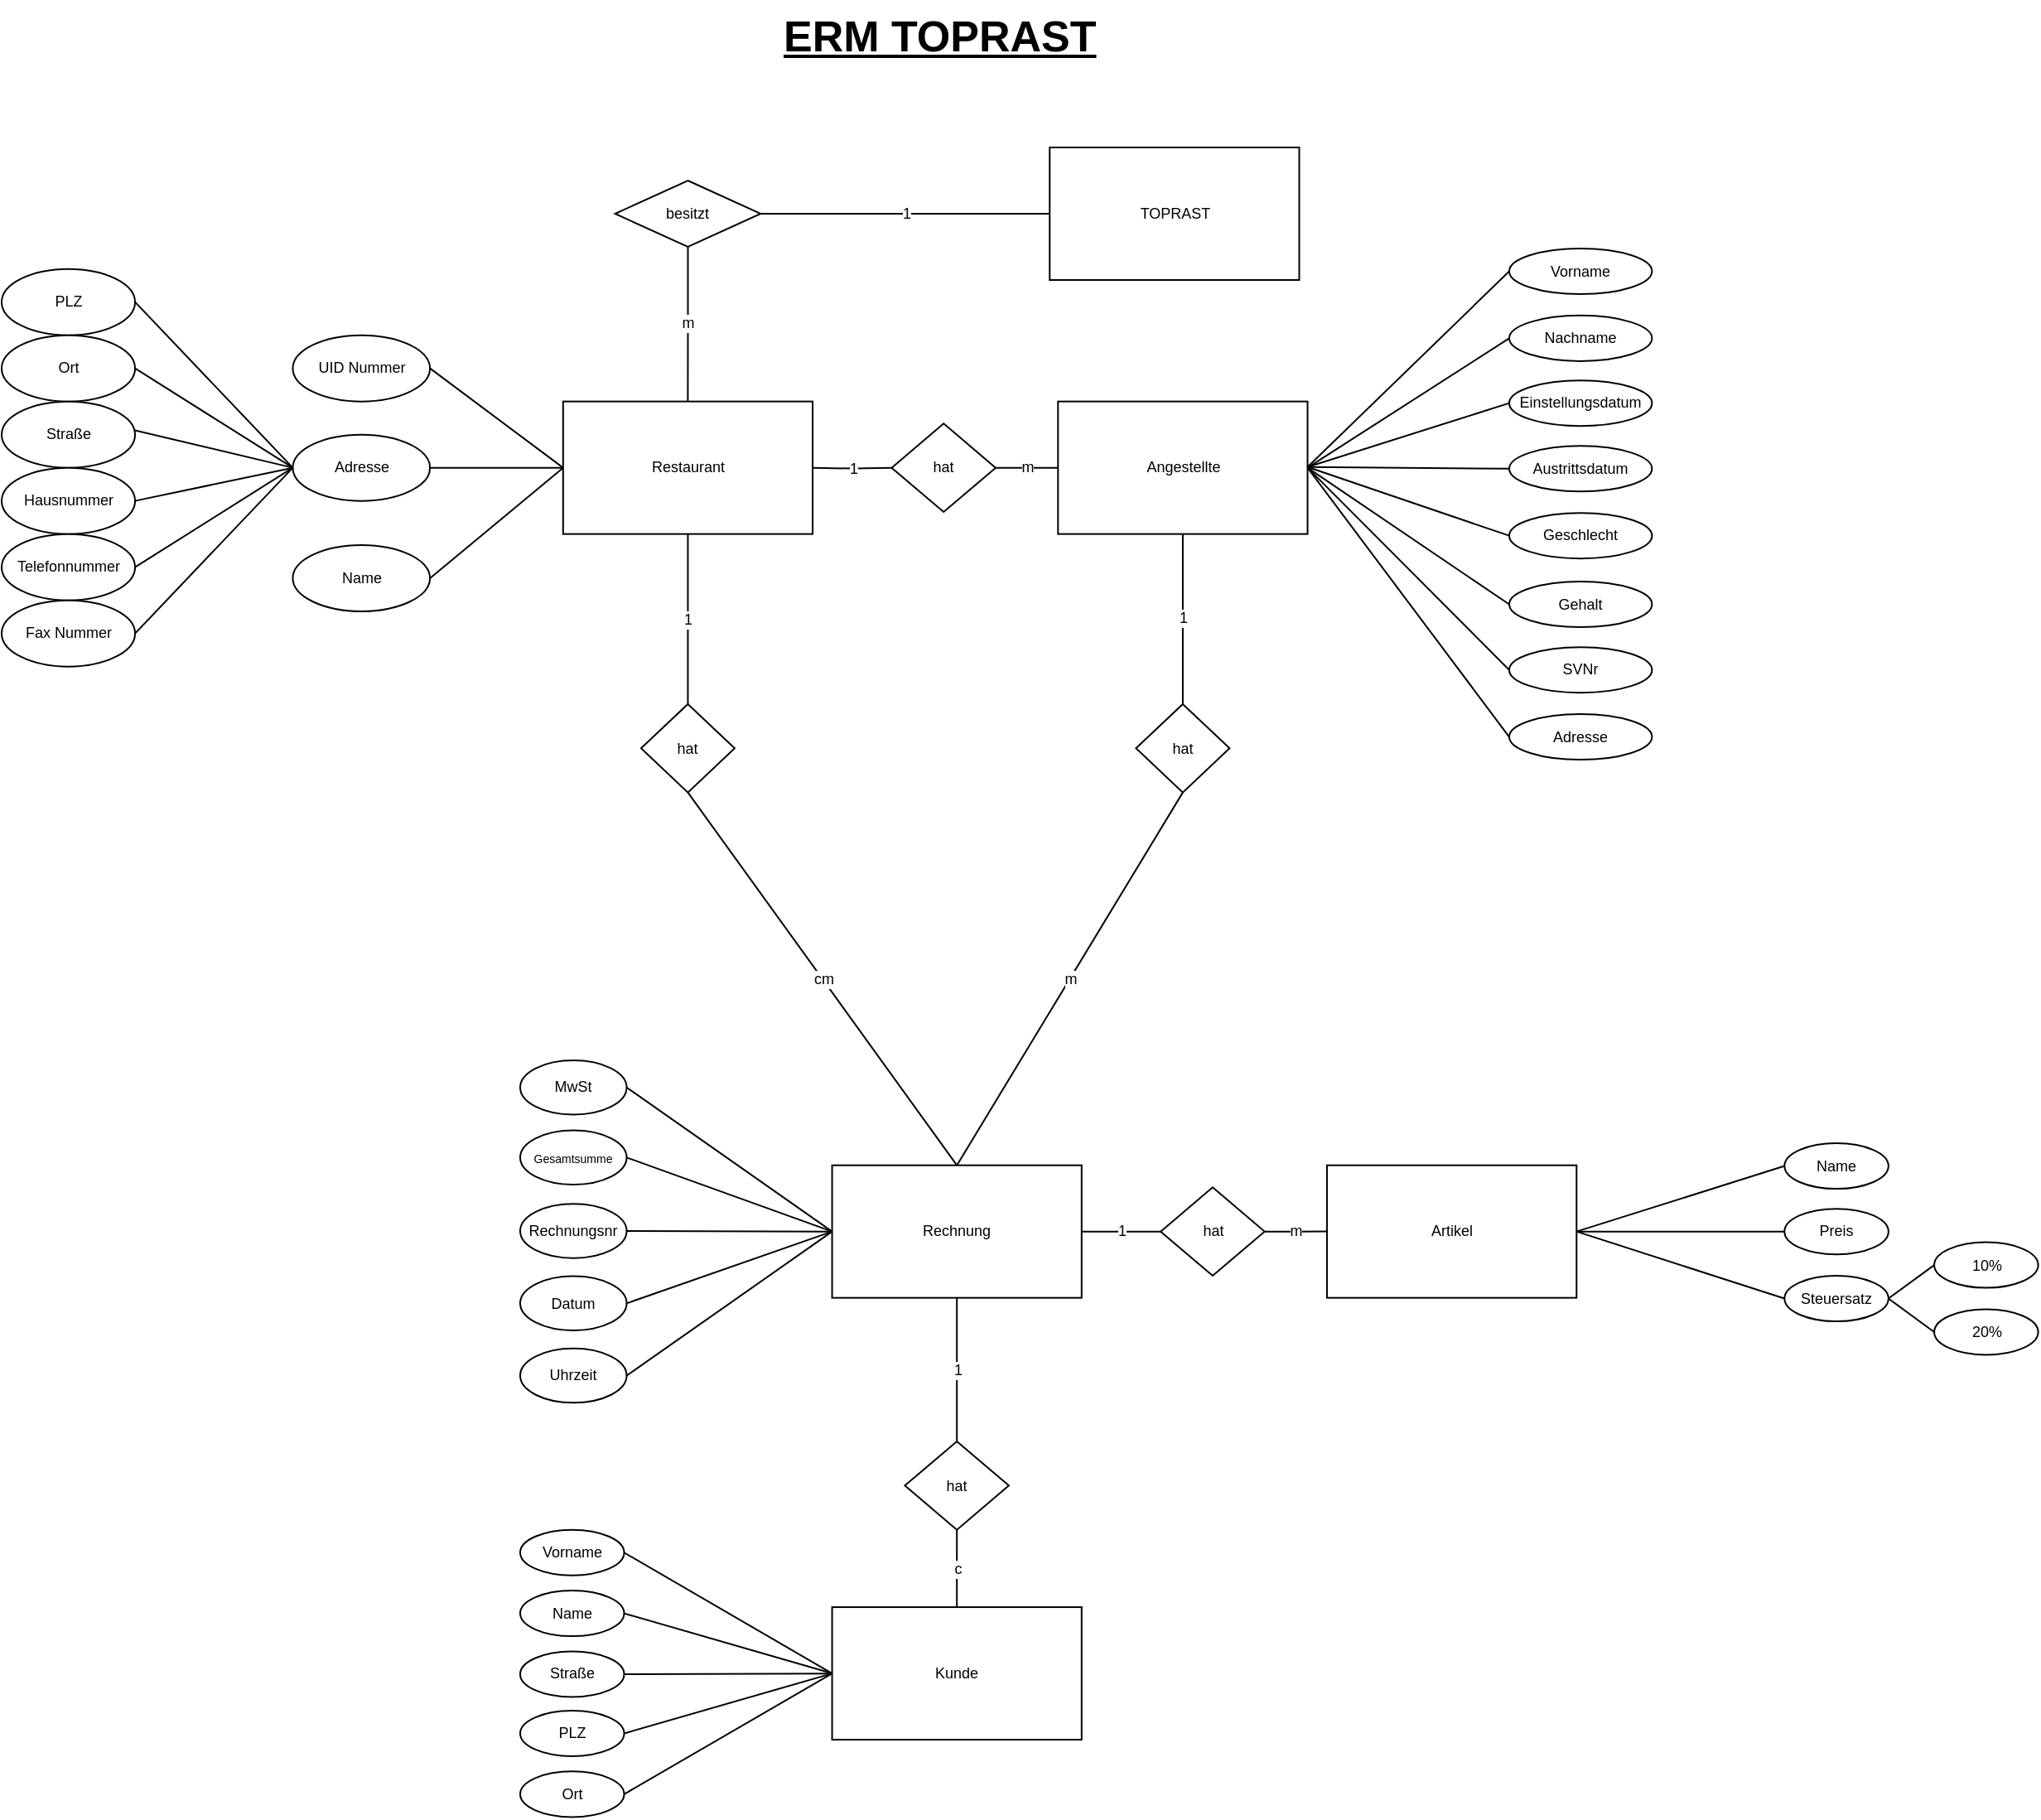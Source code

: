 <mxfile version="20.5.3" type="github">
  <diagram id="C5RBs43oDa-KdzZeNtuy" name="Page-1">
    <mxGraphModel dx="3996" dy="2282" grid="1" gridSize="10" guides="1" tooltips="1" connect="1" arrows="1" fold="1" page="1" pageScale="1" pageWidth="827" pageHeight="1169" math="0" shadow="0">
      <root>
        <mxCell id="WIyWlLk6GJQsqaUBKTNV-0" />
        <mxCell id="WIyWlLk6GJQsqaUBKTNV-1" parent="WIyWlLk6GJQsqaUBKTNV-0" />
        <mxCell id="x9s23YkynNggKkQQc3x_-191" value="" style="group" vertex="1" connectable="0" parent="WIyWlLk6GJQsqaUBKTNV-1">
          <mxGeometry x="310" y="210" width="90" height="310" as="geometry" />
        </mxCell>
        <mxCell id="x9s23YkynNggKkQQc3x_-178" value="&lt;font style=&quot;font-size: 9px;&quot;&gt;Geschlecht&lt;/font&gt;" style="ellipse;whiteSpace=wrap;html=1;fontSize=9;spacing=2;container=0;" vertex="1" parent="x9s23YkynNggKkQQc3x_-191">
          <mxGeometry y="159.579" width="86.2" height="27.512" as="geometry" />
        </mxCell>
        <mxCell id="x9s23YkynNggKkQQc3x_-179" value="&lt;font style=&quot;font-size: 9px;&quot;&gt;Austrittsdatum&lt;/font&gt;" style="ellipse;whiteSpace=wrap;html=1;align=center;fontSize=9;spacing=2;container=0;" vertex="1" parent="x9s23YkynNggKkQQc3x_-191">
          <mxGeometry y="119.15" width="86.2" height="27.512" as="geometry" />
        </mxCell>
        <mxCell id="x9s23YkynNggKkQQc3x_-180" value="&lt;font style=&quot;font-size: 9px;&quot;&gt;Einstellungsdatum&lt;/font&gt;" style="ellipse;whiteSpace=wrap;html=1;align=center;fontSize=9;spacing=2;container=0;" vertex="1" parent="x9s23YkynNggKkQQc3x_-191">
          <mxGeometry y="79.578" width="86.2" height="27.512" as="geometry" />
        </mxCell>
        <mxCell id="x9s23YkynNggKkQQc3x_-184" value="&lt;font style=&quot;font-size: 9px;&quot;&gt;Adresse&lt;/font&gt;" style="ellipse;whiteSpace=wrap;html=1;fontSize=9;spacing=2;container=0;" vertex="1" parent="x9s23YkynNggKkQQc3x_-191">
          <mxGeometry y="281.008" width="86.2" height="27.512" as="geometry" />
        </mxCell>
        <mxCell id="x9s23YkynNggKkQQc3x_-185" value="&lt;font style=&quot;font-size: 9px;&quot;&gt;SVNr&lt;/font&gt;" style="ellipse;whiteSpace=wrap;html=1;align=center;fontSize=9;spacing=2;container=0;" vertex="1" parent="x9s23YkynNggKkQQc3x_-191">
          <mxGeometry y="240.579" width="86.2" height="27.512" as="geometry" />
        </mxCell>
        <mxCell id="x9s23YkynNggKkQQc3x_-186" value="&lt;font style=&quot;font-size: 9px;&quot;&gt;Gehalt&lt;/font&gt;" style="ellipse;whiteSpace=wrap;html=1;align=center;fontSize=9;spacing=2;container=0;" vertex="1" parent="x9s23YkynNggKkQQc3x_-191">
          <mxGeometry y="201.008" width="86.2" height="27.512" as="geometry" />
        </mxCell>
        <mxCell id="x9s23YkynNggKkQQc3x_-188" value="&lt;font style=&quot;font-size: 9px;&quot;&gt;Nachname&lt;/font&gt;" style="ellipse;whiteSpace=wrap;html=1;fontSize=9;spacing=2;container=0;" vertex="1" parent="x9s23YkynNggKkQQc3x_-191">
          <mxGeometry y="40.429" width="86.2" height="27.512" as="geometry" />
        </mxCell>
        <mxCell id="x9s23YkynNggKkQQc3x_-189" value="&lt;font style=&quot;font-size: 9px;&quot;&gt;Vorname&lt;/font&gt;" style="ellipse;whiteSpace=wrap;html=1;align=center;fontSize=9;spacing=2;container=0;" vertex="1" parent="x9s23YkynNggKkQQc3x_-191">
          <mxGeometry width="86.2" height="27.512" as="geometry" />
        </mxCell>
        <mxCell id="x9s23YkynNggKkQQc3x_-0" value="&lt;font style=&quot;font-size: 26px;&quot;&gt;&lt;b&gt;&lt;u&gt;ERM TOPRAST&lt;/u&gt;&lt;/b&gt;&lt;/font&gt;" style="text;whiteSpace=wrap;html=1;fontSize=9;" vertex="1" parent="WIyWlLk6GJQsqaUBKTNV-1">
          <mxGeometry x="-130.002" y="60" width="351.462" height="53.331" as="geometry" />
        </mxCell>
        <mxCell id="x9s23YkynNggKkQQc3x_-1" value="Restaurant" style="rounded=0;whiteSpace=wrap;html=1;fontSize=9;" vertex="1" parent="WIyWlLk6GJQsqaUBKTNV-1">
          <mxGeometry x="-261.09" y="302.325" width="150.626" height="79.996" as="geometry" />
        </mxCell>
        <mxCell id="x9s23YkynNggKkQQc3x_-4" value="TOPRAST" style="rounded=0;whiteSpace=wrap;html=1;fontSize=9;" vertex="1" parent="WIyWlLk6GJQsqaUBKTNV-1">
          <mxGeometry x="32.631" y="148.998" width="150.626" height="79.996" as="geometry" />
        </mxCell>
        <mxCell id="x9s23YkynNggKkQQc3x_-13" value="m" style="edgeStyle=orthogonalEdgeStyle;rounded=0;orthogonalLoop=1;jettySize=auto;html=1;fontSize=9;endArrow=none;endFill=0;" edge="1" parent="WIyWlLk6GJQsqaUBKTNV-1" source="x9s23YkynNggKkQQc3x_-11" target="x9s23YkynNggKkQQc3x_-1">
          <mxGeometry relative="1" as="geometry" />
        </mxCell>
        <mxCell id="x9s23YkynNggKkQQc3x_-11" value="besitzt" style="rhombus;whiteSpace=wrap;html=1;fontSize=9;" vertex="1" parent="WIyWlLk6GJQsqaUBKTNV-1">
          <mxGeometry x="-229.71" y="168.997" width="87.865" height="39.998" as="geometry" />
        </mxCell>
        <mxCell id="x9s23YkynNggKkQQc3x_-12" value="1" style="edgeStyle=orthogonalEdgeStyle;rounded=0;orthogonalLoop=1;jettySize=auto;html=1;entryX=1;entryY=0.5;entryDx=0;entryDy=0;fontSize=9;endArrow=none;endFill=0;" edge="1" parent="WIyWlLk6GJQsqaUBKTNV-1" source="x9s23YkynNggKkQQc3x_-4" target="x9s23YkynNggKkQQc3x_-11">
          <mxGeometry relative="1" as="geometry" />
        </mxCell>
        <mxCell id="x9s23YkynNggKkQQc3x_-46" value="Rechnung" style="rounded=0;whiteSpace=wrap;html=1;fontSize=9;" vertex="1" parent="WIyWlLk6GJQsqaUBKTNV-1">
          <mxGeometry x="-98.72" y="763.334" width="150.626" height="79.996" as="geometry" />
        </mxCell>
        <mxCell id="x9s23YkynNggKkQQc3x_-57" value="1" style="endArrow=none;html=1;rounded=0;exitX=0.5;exitY=1;exitDx=0;exitDy=0;fontSize=9;endFill=0;" edge="1" parent="WIyWlLk6GJQsqaUBKTNV-1" target="x9s23YkynNggKkQQc3x_-122" source="x9s23YkynNggKkQQc3x_-46">
          <mxGeometry width="50" height="50" relative="1" as="geometry">
            <mxPoint x="-98.72" y="863.33" as="sourcePoint" />
            <mxPoint x="-23.407" y="903.328" as="targetPoint" />
          </mxGeometry>
        </mxCell>
        <mxCell id="x9s23YkynNggKkQQc3x_-59" value="Kunde" style="rounded=0;whiteSpace=wrap;html=1;fontSize=9;" vertex="1" parent="WIyWlLk6GJQsqaUBKTNV-1">
          <mxGeometry x="-98.72" y="1030.029" width="150.626" height="79.996" as="geometry" />
        </mxCell>
        <mxCell id="x9s23YkynNggKkQQc3x_-63" value="" style="endArrow=none;html=1;rounded=0;entryX=1;entryY=0.5;entryDx=0;entryDy=0;fontSize=9;exitX=0;exitY=0.5;exitDx=0;exitDy=0;endFill=0;" edge="1" parent="WIyWlLk6GJQsqaUBKTNV-1" target="x9s23YkynNggKkQQc3x_-62">
          <mxGeometry width="50" height="50" relative="1" as="geometry">
            <mxPoint x="-98.72" y="1070.067" as="sourcePoint" />
            <mxPoint x="-161.482" y="1016.696" as="targetPoint" />
          </mxGeometry>
        </mxCell>
        <mxCell id="x9s23YkynNggKkQQc3x_-66" value="" style="endArrow=none;html=1;rounded=0;entryX=1;entryY=0.5;entryDx=0;entryDy=0;exitX=0;exitY=0.5;exitDx=0;exitDy=0;fontSize=9;endFill=0;" edge="1" parent="WIyWlLk6GJQsqaUBKTNV-1" target="x9s23YkynNggKkQQc3x_-65">
          <mxGeometry width="50" height="50" relative="1" as="geometry">
            <mxPoint x="-98.72" y="1070.067" as="sourcePoint" />
            <mxPoint x="-174.034" y="1096.693" as="targetPoint" />
          </mxGeometry>
        </mxCell>
        <mxCell id="x9s23YkynNggKkQQc3x_-71" value="" style="endArrow=none;html=1;rounded=0;entryX=1;entryY=0.5;entryDx=0;entryDy=0;fontSize=9;endFill=0;exitX=0;exitY=0.5;exitDx=0;exitDy=0;" edge="1" parent="WIyWlLk6GJQsqaUBKTNV-1" target="x9s23YkynNggKkQQc3x_-70">
          <mxGeometry width="50" height="50" relative="1" as="geometry">
            <mxPoint x="-98.72" y="1070.067" as="sourcePoint" />
            <mxPoint x="-161.482" y="1175.356" as="targetPoint" />
          </mxGeometry>
        </mxCell>
        <mxCell id="x9s23YkynNggKkQQc3x_-76" value="" style="endArrow=none;html=1;rounded=0;entryX=1;entryY=0.5;entryDx=0;entryDy=0;fontSize=9;exitX=0;exitY=0.5;exitDx=0;exitDy=0;endFill=0;" edge="1" parent="WIyWlLk6GJQsqaUBKTNV-1" target="x9s23YkynNggKkQQc3x_-69">
          <mxGeometry width="50" height="50" relative="1" as="geometry">
            <mxPoint x="-98.72" y="1070.067" as="sourcePoint" />
            <mxPoint x="-161.482" y="1282.018" as="targetPoint" />
          </mxGeometry>
        </mxCell>
        <mxCell id="x9s23YkynNggKkQQc3x_-78" value="" style="endArrow=none;html=1;rounded=0;entryX=1;entryY=0.5;entryDx=0;entryDy=0;fontSize=9;endFill=0;" edge="1" parent="WIyWlLk6GJQsqaUBKTNV-1" target="x9s23YkynNggKkQQc3x_-61">
          <mxGeometry width="50" height="50" relative="1" as="geometry">
            <mxPoint x="-98.72" y="1070.027" as="sourcePoint" />
            <mxPoint x="-161.482" y="1016.696" as="targetPoint" />
          </mxGeometry>
        </mxCell>
        <mxCell id="x9s23YkynNggKkQQc3x_-80" value="" style="group" vertex="1" connectable="0" parent="WIyWlLk6GJQsqaUBKTNV-1">
          <mxGeometry x="-287.004" y="983.364" width="62.761" height="173.326" as="geometry" />
        </mxCell>
        <mxCell id="x9s23YkynNggKkQQc3x_-61" value="&lt;font style=&quot;font-size: 9px;&quot;&gt;Name&lt;/font&gt;" style="ellipse;whiteSpace=wrap;html=1;fontSize=9;spacing=2;" vertex="1" parent="x9s23YkynNggKkQQc3x_-80">
          <mxGeometry y="36.683" width="62.761" height="27.512" as="geometry" />
        </mxCell>
        <mxCell id="x9s23YkynNggKkQQc3x_-62" value="&lt;font style=&quot;font-size: 9px;&quot;&gt;Vorname&lt;/font&gt;" style="ellipse;whiteSpace=wrap;html=1;align=center;fontSize=9;spacing=2;" vertex="1" parent="x9s23YkynNggKkQQc3x_-80">
          <mxGeometry width="62.761" height="27.512" as="geometry" />
        </mxCell>
        <mxCell id="x9s23YkynNggKkQQc3x_-65" value="&lt;font style=&quot;font-size: 9px;&quot;&gt;Straße&lt;/font&gt;" style="ellipse;whiteSpace=wrap;html=1;fontSize=9;spacing=2;" vertex="1" parent="x9s23YkynNggKkQQc3x_-80">
          <mxGeometry y="73.365" width="62.761" height="27.512" as="geometry" />
        </mxCell>
        <mxCell id="x9s23YkynNggKkQQc3x_-69" value="&lt;font style=&quot;font-size: 9px;&quot;&gt;Ort&lt;/font&gt;" style="ellipse;whiteSpace=wrap;html=1;fontSize=9;spacing=2;" vertex="1" parent="x9s23YkynNggKkQQc3x_-80">
          <mxGeometry y="145.814" width="62.761" height="27.512" as="geometry" />
        </mxCell>
        <mxCell id="x9s23YkynNggKkQQc3x_-70" value="&lt;font style=&quot;font-size: 9px;&quot;&gt;PLZ&lt;/font&gt;" style="ellipse;whiteSpace=wrap;html=1;align=center;fontSize=9;spacing=2;" vertex="1" parent="x9s23YkynNggKkQQc3x_-80">
          <mxGeometry y="109.131" width="62.761" height="27.512" as="geometry" />
        </mxCell>
        <mxCell id="x9s23YkynNggKkQQc3x_-82" value="" style="group" vertex="1" connectable="0" parent="WIyWlLk6GJQsqaUBKTNV-1">
          <mxGeometry x="-600" y="222.328" width="175.731" height="239.989" as="geometry" />
        </mxCell>
        <mxCell id="x9s23YkynNggKkQQc3x_-28" value="&lt;font style=&quot;font-size: 9px;&quot;&gt;PLZ&lt;/font&gt;" style="ellipse;whiteSpace=wrap;html=1;fontSize=9;" vertex="1" parent="x9s23YkynNggKkQQc3x_-82">
          <mxGeometry width="80.543" height="39.998" as="geometry" />
        </mxCell>
        <mxCell id="x9s23YkynNggKkQQc3x_-29" value="&lt;font style=&quot;font-size: 9px;&quot;&gt;Ort&lt;br style=&quot;font-size: 9px;&quot;&gt;&lt;/font&gt;" style="ellipse;whiteSpace=wrap;html=1;fontSize=9;" vertex="1" parent="x9s23YkynNggKkQQc3x_-82">
          <mxGeometry y="39.998" width="80.543" height="39.998" as="geometry" />
        </mxCell>
        <mxCell id="x9s23YkynNggKkQQc3x_-30" value="&lt;font style=&quot;font-size: 9px;&quot;&gt;Straße&lt;/font&gt;" style="ellipse;whiteSpace=wrap;html=1;fontSize=9;" vertex="1" parent="x9s23YkynNggKkQQc3x_-82">
          <mxGeometry y="79.996" width="80.543" height="39.998" as="geometry" />
        </mxCell>
        <mxCell id="x9s23YkynNggKkQQc3x_-31" value="&lt;font style=&quot;font-size: 9px;&quot;&gt;Hausnummer&lt;br style=&quot;font-size: 9px;&quot;&gt;&lt;/font&gt;" style="ellipse;whiteSpace=wrap;html=1;fontSize=9;" vertex="1" parent="x9s23YkynNggKkQQc3x_-82">
          <mxGeometry y="119.995" width="80.543" height="39.998" as="geometry" />
        </mxCell>
        <mxCell id="x9s23YkynNggKkQQc3x_-32" value="&lt;font style=&quot;font-size: 9px;&quot;&gt;Telefonnummer&lt;/font&gt;" style="ellipse;whiteSpace=wrap;html=1;fontSize=9;" vertex="1" parent="x9s23YkynNggKkQQc3x_-82">
          <mxGeometry y="159.993" width="80.543" height="39.998" as="geometry" />
        </mxCell>
        <mxCell id="x9s23YkynNggKkQQc3x_-33" value="&lt;font style=&quot;font-size: 9px;&quot;&gt;Fax Nummer&lt;/font&gt;" style="ellipse;whiteSpace=wrap;html=1;fontSize=9;" vertex="1" parent="x9s23YkynNggKkQQc3x_-82">
          <mxGeometry y="199.991" width="80.543" height="39.998" as="geometry" />
        </mxCell>
        <mxCell id="x9s23YkynNggKkQQc3x_-34" value="" style="endArrow=none;html=1;rounded=0;fontSize=9;entryX=1;entryY=0.5;entryDx=0;entryDy=0;exitX=0;exitY=0.5;exitDx=0;exitDy=0;endFill=0;" edge="1" parent="x9s23YkynNggKkQQc3x_-82" target="x9s23YkynNggKkQQc3x_-28">
          <mxGeometry width="50" height="50" relative="1" as="geometry">
            <mxPoint x="175.731" y="119.995" as="sourcePoint" />
            <mxPoint x="170.849" y="113.328" as="targetPoint" />
          </mxGeometry>
        </mxCell>
        <mxCell id="x9s23YkynNggKkQQc3x_-35" value="" style="endArrow=none;html=1;rounded=0;fontSize=9;entryX=1;entryY=0.5;entryDx=0;entryDy=0;exitX=0;exitY=0.5;exitDx=0;exitDy=0;endFill=0;" edge="1" parent="x9s23YkynNggKkQQc3x_-82" target="x9s23YkynNggKkQQc3x_-32">
          <mxGeometry width="50" height="50" relative="1" as="geometry">
            <mxPoint x="175.731" y="119.995" as="sourcePoint" />
            <mxPoint x="197.697" y="233.323" as="targetPoint" />
          </mxGeometry>
        </mxCell>
        <mxCell id="x9s23YkynNggKkQQc3x_-36" value="" style="endArrow=none;html=1;rounded=0;fontSize=9;entryX=1;entryY=0.5;entryDx=0;entryDy=0;exitX=0;exitY=0.5;exitDx=0;exitDy=0;endFill=0;" edge="1" parent="x9s23YkynNggKkQQc3x_-82" target="x9s23YkynNggKkQQc3x_-31">
          <mxGeometry width="50" height="50" relative="1" as="geometry">
            <mxPoint x="175.731" y="119.995" as="sourcePoint" />
            <mxPoint x="209.901" y="246.656" as="targetPoint" />
          </mxGeometry>
        </mxCell>
        <mxCell id="x9s23YkynNggKkQQc3x_-37" value="" style="endArrow=none;html=1;rounded=0;fontSize=9;entryX=0.992;entryY=0.432;entryDx=0;entryDy=0;exitX=0;exitY=0.5;exitDx=0;exitDy=0;entryPerimeter=0;endFill=0;" edge="1" parent="x9s23YkynNggKkQQc3x_-82" target="x9s23YkynNggKkQQc3x_-30">
          <mxGeometry width="50" height="50" relative="1" as="geometry">
            <mxPoint x="175.731" y="119.995" as="sourcePoint" />
            <mxPoint x="222.104" y="259.989" as="targetPoint" />
          </mxGeometry>
        </mxCell>
        <mxCell id="x9s23YkynNggKkQQc3x_-38" value="" style="endArrow=none;html=1;rounded=0;fontSize=9;entryX=1;entryY=0.5;entryDx=0;entryDy=0;exitX=0;exitY=0.5;exitDx=0;exitDy=0;endFill=0;" edge="1" parent="x9s23YkynNggKkQQc3x_-82" target="x9s23YkynNggKkQQc3x_-29">
          <mxGeometry width="50" height="50" relative="1" as="geometry">
            <mxPoint x="175.731" y="119.995" as="sourcePoint" />
            <mxPoint x="234.308" y="273.321" as="targetPoint" />
          </mxGeometry>
        </mxCell>
        <mxCell id="x9s23YkynNggKkQQc3x_-39" value="" style="endArrow=none;html=1;rounded=0;fontSize=9;entryX=1;entryY=0.5;entryDx=0;entryDy=0;exitX=0;exitY=0.5;exitDx=0;exitDy=0;endFill=0;" edge="1" parent="x9s23YkynNggKkQQc3x_-82" target="x9s23YkynNggKkQQc3x_-33">
          <mxGeometry width="50" height="50" relative="1" as="geometry">
            <mxPoint x="175.731" y="119.995" as="sourcePoint" />
            <mxPoint x="153.765" y="159.993" as="targetPoint" />
          </mxGeometry>
        </mxCell>
        <mxCell id="x9s23YkynNggKkQQc3x_-85" value="" style="group" vertex="1" connectable="0" parent="WIyWlLk6GJQsqaUBKTNV-1">
          <mxGeometry x="-211.69" y="743.335" width="112.97" height="119.995" as="geometry" />
        </mxCell>
        <mxCell id="x9s23YkynNggKkQQc3x_-53" value="" style="endArrow=none;html=1;rounded=0;entryX=1;entryY=0.5;entryDx=0;entryDy=0;exitX=0;exitY=0.5;exitDx=0;exitDy=0;fontSize=9;endFill=0;" edge="1" parent="x9s23YkynNggKkQQc3x_-85" target="x9s23YkynNggKkQQc3x_-52">
          <mxGeometry width="50" height="50" relative="1" as="geometry">
            <mxPoint x="112.97" y="59.997" as="sourcePoint" />
            <mxPoint x="64.276" y="92.723" as="targetPoint" />
          </mxGeometry>
        </mxCell>
        <mxCell id="x9s23YkynNggKkQQc3x_-87" value="Artikel" style="rounded=0;whiteSpace=wrap;html=1;fontSize=9;direction=west;" vertex="1" parent="WIyWlLk6GJQsqaUBKTNV-1">
          <mxGeometry x="200.022" y="763.334" width="150.626" height="79.996" as="geometry" />
        </mxCell>
        <mxCell id="x9s23YkynNggKkQQc3x_-96" value="" style="endArrow=none;html=1;rounded=0;entryX=0;entryY=0.5;entryDx=0;entryDy=0;fontSize=9;exitX=0;exitY=0.5;exitDx=0;exitDy=0;endFill=0;" edge="1" parent="WIyWlLk6GJQsqaUBKTNV-1" source="x9s23YkynNggKkQQc3x_-87" target="x9s23YkynNggKkQQc3x_-99">
          <mxGeometry width="50" height="50" relative="1" as="geometry">
            <mxPoint x="232.658" y="508.345" as="sourcePoint" />
            <mxPoint x="169.897" y="401.683" as="targetPoint" />
          </mxGeometry>
        </mxCell>
        <mxCell id="x9s23YkynNggKkQQc3x_-88" value="" style="endArrow=none;html=1;rounded=0;entryX=0;entryY=0.5;entryDx=0;entryDy=0;fontSize=9;exitX=0;exitY=0.5;exitDx=0;exitDy=0;endFill=0;" edge="1" parent="WIyWlLk6GJQsqaUBKTNV-1" source="x9s23YkynNggKkQQc3x_-87" target="x9s23YkynNggKkQQc3x_-100">
          <mxGeometry width="50" height="50" relative="1" as="geometry">
            <mxPoint x="220.105" y="441.681" as="sourcePoint" />
            <mxPoint x="169.897" y="401.683" as="targetPoint" />
          </mxGeometry>
        </mxCell>
        <mxCell id="x9s23YkynNggKkQQc3x_-99" value="&lt;font style=&quot;font-size: 9px;&quot;&gt;Steuersatz&lt;/font&gt;" style="ellipse;whiteSpace=wrap;html=1;fontSize=9;spacing=2;container=0;" vertex="1" parent="WIyWlLk6GJQsqaUBKTNV-1">
          <mxGeometry x="476.17" y="830.002" width="62.761" height="27.512" as="geometry" />
        </mxCell>
        <mxCell id="x9s23YkynNggKkQQc3x_-100" value="&lt;font style=&quot;font-size: 9px;&quot;&gt;Preis&lt;/font&gt;" style="ellipse;whiteSpace=wrap;html=1;align=center;fontSize=9;spacing=2;container=0;" vertex="1" parent="WIyWlLk6GJQsqaUBKTNV-1">
          <mxGeometry x="476.17" y="789.573" width="62.761" height="27.512" as="geometry" />
        </mxCell>
        <mxCell id="x9s23YkynNggKkQQc3x_-3" value="&lt;font style=&quot;font-size: 9px;&quot;&gt;UID Nummer&lt;/font&gt;" style="ellipse;whiteSpace=wrap;html=1;fontSize=9;container=0;" vertex="1" parent="WIyWlLk6GJQsqaUBKTNV-1">
          <mxGeometry x="-424.269" y="262.327" width="82.845" height="39.998" as="geometry" />
        </mxCell>
        <mxCell id="x9s23YkynNggKkQQc3x_-15" value="&lt;font style=&quot;font-size: 9px;&quot;&gt;Name&lt;/font&gt;" style="ellipse;whiteSpace=wrap;html=1;fontSize=9;container=0;" vertex="1" parent="WIyWlLk6GJQsqaUBKTNV-1">
          <mxGeometry x="-424.269" y="388.996" width="82.845" height="39.998" as="geometry" />
        </mxCell>
        <mxCell id="x9s23YkynNggKkQQc3x_-23" value="" style="endArrow=none;html=1;rounded=0;entryX=1;entryY=0.5;entryDx=0;entryDy=0;fontSize=9;endFill=0;" edge="1" parent="WIyWlLk6GJQsqaUBKTNV-1" target="x9s23YkynNggKkQQc3x_-15">
          <mxGeometry width="50" height="50" relative="1" as="geometry">
            <mxPoint x="-261.09" y="342.323" as="sourcePoint" />
            <mxPoint x="-311.299" y="302.325" as="targetPoint" />
          </mxGeometry>
        </mxCell>
        <mxCell id="x9s23YkynNggKkQQc3x_-26" value="" style="endArrow=none;html=1;rounded=0;exitX=0;exitY=0.5;exitDx=0;exitDy=0;fontSize=9;endFill=0;" edge="1" parent="WIyWlLk6GJQsqaUBKTNV-1" source="x9s23YkynNggKkQQc3x_-1">
          <mxGeometry width="50" height="50" relative="1" as="geometry">
            <mxPoint x="-261.09" y="435.652" as="sourcePoint" />
            <mxPoint x="-348.956" y="342.323" as="targetPoint" />
          </mxGeometry>
        </mxCell>
        <mxCell id="x9s23YkynNggKkQQc3x_-114" value="" style="endArrow=none;html=1;rounded=0;fontSize=9;entryX=1;entryY=0.5;entryDx=0;entryDy=0;exitX=0;exitY=0.5;exitDx=0;exitDy=0;endFill=0;" edge="1" parent="WIyWlLk6GJQsqaUBKTNV-1" source="x9s23YkynNggKkQQc3x_-1" target="x9s23YkynNggKkQQc3x_-3">
          <mxGeometry width="50" height="50" relative="1" as="geometry">
            <mxPoint x="-286.195" y="495.65" as="sourcePoint" />
            <mxPoint x="-311.299" y="335.657" as="targetPoint" />
          </mxGeometry>
        </mxCell>
        <mxCell id="x9s23YkynNggKkQQc3x_-118" value="&lt;font style=&quot;font-size: 9px;&quot;&gt;Adresse&lt;/font&gt;" style="ellipse;whiteSpace=wrap;html=1;fontSize=9;container=0;" vertex="1" parent="WIyWlLk6GJQsqaUBKTNV-1">
          <mxGeometry x="-424.269" y="322.324" width="82.845" height="39.998" as="geometry" />
        </mxCell>
        <mxCell id="x9s23YkynNggKkQQc3x_-123" value="c" style="edgeStyle=orthogonalEdgeStyle;rounded=0;orthogonalLoop=1;jettySize=auto;html=1;fontSize=9;endArrow=none;endFill=0;" edge="1" parent="WIyWlLk6GJQsqaUBKTNV-1" source="x9s23YkynNggKkQQc3x_-122" target="x9s23YkynNggKkQQc3x_-59">
          <mxGeometry relative="1" as="geometry" />
        </mxCell>
        <mxCell id="x9s23YkynNggKkQQc3x_-122" value="hat" style="rhombus;whiteSpace=wrap;html=1;rounded=0;shadow=0;glass=0;sketch=0;fontSize=9;" vertex="1" parent="WIyWlLk6GJQsqaUBKTNV-1">
          <mxGeometry x="-54.788" y="929.993" width="62.761" height="53.331" as="geometry" />
        </mxCell>
        <mxCell id="x9s23YkynNggKkQQc3x_-127" value="m" style="edgeStyle=orthogonalEdgeStyle;rounded=0;orthogonalLoop=1;jettySize=auto;html=1;strokeColor=default;fontSize=9;endArrow=none;endFill=0;" edge="1" parent="WIyWlLk6GJQsqaUBKTNV-1" source="x9s23YkynNggKkQQc3x_-125" target="x9s23YkynNggKkQQc3x_-87">
          <mxGeometry relative="1" as="geometry" />
        </mxCell>
        <mxCell id="x9s23YkynNggKkQQc3x_-125" value="hat" style="rhombus;whiteSpace=wrap;html=1;rounded=0;shadow=0;glass=0;sketch=0;fontSize=9;" vertex="1" parent="WIyWlLk6GJQsqaUBKTNV-1">
          <mxGeometry x="99.604" y="776.667" width="62.761" height="53.331" as="geometry" />
        </mxCell>
        <mxCell id="x9s23YkynNggKkQQc3x_-107" value="1" style="edgeStyle=orthogonalEdgeStyle;rounded=0;orthogonalLoop=1;jettySize=auto;html=1;fontSize=9;endArrow=none;endFill=0;entryX=0;entryY=0.5;entryDx=0;entryDy=0;" edge="1" parent="WIyWlLk6GJQsqaUBKTNV-1" source="x9s23YkynNggKkQQc3x_-46" target="x9s23YkynNggKkQQc3x_-125">
          <mxGeometry relative="1" as="geometry">
            <mxPoint x="89.563" y="803.332" as="targetPoint" />
          </mxGeometry>
        </mxCell>
        <mxCell id="x9s23YkynNggKkQQc3x_-140" value="&lt;font style=&quot;font-size: 9px;&quot;&gt;Name&lt;/font&gt;" style="ellipse;whiteSpace=wrap;html=1;align=center;fontSize=9;spacing=2;container=0;" vertex="1" parent="WIyWlLk6GJQsqaUBKTNV-1">
          <mxGeometry x="476.17" y="750.001" width="62.761" height="27.512" as="geometry" />
        </mxCell>
        <mxCell id="x9s23YkynNggKkQQc3x_-141" value="" style="endArrow=none;html=1;rounded=0;entryX=0;entryY=0.5;entryDx=0;entryDy=0;fontSize=9;endFill=0;exitX=0;exitY=0.5;exitDx=0;exitDy=0;" edge="1" parent="WIyWlLk6GJQsqaUBKTNV-1" source="x9s23YkynNggKkQQc3x_-87" target="x9s23YkynNggKkQQc3x_-140">
          <mxGeometry width="50" height="50" relative="1" as="geometry">
            <mxPoint x="390.815" y="770.0" as="sourcePoint" />
            <mxPoint x="488.723" y="790.423" as="targetPoint" />
          </mxGeometry>
        </mxCell>
        <mxCell id="x9s23YkynNggKkQQc3x_-142" value="&lt;font style=&quot;font-size: 9px;&quot;&gt;20%&lt;/font&gt;" style="ellipse;whiteSpace=wrap;html=1;fontSize=9;spacing=2;container=0;" vertex="1" parent="WIyWlLk6GJQsqaUBKTNV-1">
          <mxGeometry x="566.546" y="850.214" width="62.761" height="27.512" as="geometry" />
        </mxCell>
        <mxCell id="x9s23YkynNggKkQQc3x_-143" value="&lt;font style=&quot;font-size: 9px;&quot;&gt;10%&lt;br&gt;&lt;/font&gt;" style="ellipse;whiteSpace=wrap;html=1;align=center;fontSize=9;spacing=2;container=0;" vertex="1" parent="WIyWlLk6GJQsqaUBKTNV-1">
          <mxGeometry x="566.546" y="809.785" width="62.761" height="27.512" as="geometry" />
        </mxCell>
        <mxCell id="x9s23YkynNggKkQQc3x_-144" value="" style="endArrow=none;html=1;rounded=0;entryX=0;entryY=0.5;entryDx=0;entryDy=0;fontSize=9;exitX=1;exitY=0.5;exitDx=0;exitDy=0;endFill=0;" edge="1" parent="WIyWlLk6GJQsqaUBKTNV-1" source="x9s23YkynNggKkQQc3x_-99" target="x9s23YkynNggKkQQc3x_-143">
          <mxGeometry width="50" height="50" relative="1" as="geometry">
            <mxPoint x="363.201" y="816.665" as="sourcePoint" />
            <mxPoint x="488.723" y="857.091" as="targetPoint" />
          </mxGeometry>
        </mxCell>
        <mxCell id="x9s23YkynNggKkQQc3x_-145" value="" style="endArrow=none;html=1;rounded=0;entryX=0;entryY=0.5;entryDx=0;entryDy=0;fontSize=9;exitX=1;exitY=0.5;exitDx=0;exitDy=0;endFill=0;" edge="1" parent="WIyWlLk6GJQsqaUBKTNV-1" source="x9s23YkynNggKkQQc3x_-99" target="x9s23YkynNggKkQQc3x_-142">
          <mxGeometry width="50" height="50" relative="1" as="geometry">
            <mxPoint x="551.484" y="857.091" as="sourcePoint" />
            <mxPoint x="579.099" y="836.874" as="targetPoint" />
          </mxGeometry>
        </mxCell>
        <mxCell id="x9s23YkynNggKkQQc3x_-148" value="" style="endArrow=none;html=1;rounded=0;entryX=1;entryY=0.5;entryDx=0;entryDy=0;fontSize=9;endFill=0;exitX=0;exitY=0.5;exitDx=0;exitDy=0;" edge="1" parent="WIyWlLk6GJQsqaUBKTNV-1" source="x9s23YkynNggKkQQc3x_-46" target="x9s23YkynNggKkQQc3x_-147">
          <mxGeometry width="50" height="50" relative="1" as="geometry">
            <mxPoint x="-136.377" y="783.333" as="sourcePoint" />
            <mxPoint x="-134.862" y="773.031" as="targetPoint" />
          </mxGeometry>
        </mxCell>
        <mxCell id="x9s23YkynNggKkQQc3x_-149" value="" style="endArrow=none;html=1;rounded=0;entryX=1;entryY=0.5;entryDx=0;entryDy=0;fontSize=9;endFill=0;exitX=0;exitY=0.5;exitDx=0;exitDy=0;" edge="1" parent="WIyWlLk6GJQsqaUBKTNV-1" source="x9s23YkynNggKkQQc3x_-46" target="x9s23YkynNggKkQQc3x_-146">
          <mxGeometry width="50" height="50" relative="1" as="geometry">
            <mxPoint x="-98.72" y="770.0" as="sourcePoint" />
            <mxPoint x="-122.31" y="786.363" as="targetPoint" />
          </mxGeometry>
        </mxCell>
        <mxCell id="x9s23YkynNggKkQQc3x_-48" value="&lt;font style=&quot;font-size: 9px;&quot;&gt;Datum&lt;/font&gt;" style="ellipse;whiteSpace=wrap;html=1;fontSize=9;" vertex="1" parent="WIyWlLk6GJQsqaUBKTNV-1">
          <mxGeometry x="-287.004" y="830.301" width="64.276" height="32.726" as="geometry" />
        </mxCell>
        <mxCell id="x9s23YkynNggKkQQc3x_-49" value="&lt;font style=&quot;font-size: 9px;&quot;&gt;Rechnungsnr&lt;/font&gt;" style="ellipse;whiteSpace=wrap;html=1;align=center;fontSize=9;" vertex="1" parent="WIyWlLk6GJQsqaUBKTNV-1">
          <mxGeometry x="-287.004" y="786.666" width="64.276" height="32.726" as="geometry" />
        </mxCell>
        <mxCell id="x9s23YkynNggKkQQc3x_-52" value="&lt;font style=&quot;font-size: 9px;&quot;&gt;Uhrzeit&lt;/font&gt;" style="ellipse;whiteSpace=wrap;html=1;fontSize=9;" vertex="1" parent="WIyWlLk6GJQsqaUBKTNV-1">
          <mxGeometry x="-287.004" y="873.935" width="64.276" height="32.726" as="geometry" />
        </mxCell>
        <mxCell id="x9s23YkynNggKkQQc3x_-146" value="&lt;span style=&quot;font-family: arial, sans-serif; text-align: left;&quot;&gt;&lt;font style=&quot;font-size: 9px;&quot;&gt;MwSt&lt;/font&gt;&lt;/span&gt;" style="ellipse;whiteSpace=wrap;html=1;fontSize=9;fontColor=#000000;" vertex="1" parent="WIyWlLk6GJQsqaUBKTNV-1">
          <mxGeometry x="-287.004" y="700.0" width="64.276" height="32.726" as="geometry" />
        </mxCell>
        <mxCell id="x9s23YkynNggKkQQc3x_-147" value="&lt;div style=&quot;&quot;&gt;&lt;span style=&quot;background-color: initial;&quot;&gt;&lt;font style=&quot;font-size: 7px;&quot;&gt;Gesamtsumme&lt;/font&gt;&lt;/span&gt;&lt;/div&gt;" style="ellipse;whiteSpace=wrap;html=1;fontSize=9;align=center;" vertex="1" parent="WIyWlLk6GJQsqaUBKTNV-1">
          <mxGeometry x="-287.004" y="742.301" width="64.276" height="32.726" as="geometry" />
        </mxCell>
        <mxCell id="x9s23YkynNggKkQQc3x_-150" value="" style="endArrow=none;html=1;rounded=0;entryX=1;entryY=0.5;entryDx=0;entryDy=0;exitX=0;exitY=0.5;exitDx=0;exitDy=0;fontSize=9;endFill=0;" edge="1" parent="WIyWlLk6GJQsqaUBKTNV-1" source="x9s23YkynNggKkQQc3x_-46" target="x9s23YkynNggKkQQc3x_-48">
          <mxGeometry width="50" height="50" relative="1" as="geometry">
            <mxPoint x="-86.168" y="816.665" as="sourcePoint" />
            <mxPoint x="-210.175" y="903.631" as="targetPoint" />
          </mxGeometry>
        </mxCell>
        <mxCell id="x9s23YkynNggKkQQc3x_-151" value="" style="endArrow=none;html=1;rounded=0;entryX=1;entryY=0.5;entryDx=0;entryDy=0;fontSize=9;endFill=0;exitX=0;exitY=0.5;exitDx=0;exitDy=0;" edge="1" parent="WIyWlLk6GJQsqaUBKTNV-1" source="x9s23YkynNggKkQQc3x_-46" target="x9s23YkynNggKkQQc3x_-49">
          <mxGeometry width="50" height="50" relative="1" as="geometry">
            <mxPoint x="-174.034" y="796.666" as="sourcePoint" />
            <mxPoint x="-210.175" y="859.996" as="targetPoint" />
          </mxGeometry>
        </mxCell>
        <mxCell id="x9s23YkynNggKkQQc3x_-152" value="1" style="edgeStyle=orthogonalEdgeStyle;rounded=0;orthogonalLoop=1;jettySize=auto;html=1;fontSize=9;endArrow=none;endFill=0;entryX=0.5;entryY=0;entryDx=0;entryDy=0;exitX=0.5;exitY=1;exitDx=0;exitDy=0;" edge="1" parent="WIyWlLk6GJQsqaUBKTNV-1" target="x9s23YkynNggKkQQc3x_-154" source="x9s23YkynNggKkQQc3x_-1">
          <mxGeometry relative="1" as="geometry">
            <mxPoint x="-173.225" y="489.035" as="sourcePoint" />
            <mxPoint x="-135.568" y="488.983" as="targetPoint" />
          </mxGeometry>
        </mxCell>
        <mxCell id="x9s23YkynNggKkQQc3x_-154" value="hat" style="rhombus;whiteSpace=wrap;html=1;rounded=0;shadow=0;glass=0;sketch=0;fontSize=9;" vertex="1" parent="WIyWlLk6GJQsqaUBKTNV-1">
          <mxGeometry x="-214.02" y="484.983" width="56.485" height="53.331" as="geometry" />
        </mxCell>
        <mxCell id="x9s23YkynNggKkQQc3x_-155" value="1" style="edgeStyle=orthogonalEdgeStyle;rounded=0;orthogonalLoop=1;jettySize=auto;html=1;fontSize=9;endArrow=none;endFill=0;entryX=0;entryY=0.5;entryDx=0;entryDy=0;" edge="1" parent="WIyWlLk6GJQsqaUBKTNV-1" target="x9s23YkynNggKkQQc3x_-157">
          <mxGeometry relative="1" as="geometry">
            <mxPoint x="-110.464" y="342.348" as="sourcePoint" />
            <mxPoint x="-72.807" y="342.323" as="targetPoint" />
          </mxGeometry>
        </mxCell>
        <mxCell id="x9s23YkynNggKkQQc3x_-156" value="m" style="edgeStyle=orthogonalEdgeStyle;rounded=0;orthogonalLoop=1;jettySize=auto;html=1;strokeColor=default;fontSize=9;endArrow=none;endFill=0;" edge="1" parent="WIyWlLk6GJQsqaUBKTNV-1" source="x9s23YkynNggKkQQc3x_-157">
          <mxGeometry relative="1" as="geometry">
            <mxPoint x="37.652" y="342.348" as="targetPoint" />
          </mxGeometry>
        </mxCell>
        <mxCell id="x9s23YkynNggKkQQc3x_-157" value="hat" style="rhombus;whiteSpace=wrap;html=1;rounded=0;shadow=0;glass=0;sketch=0;fontSize=9;" vertex="1" parent="WIyWlLk6GJQsqaUBKTNV-1">
          <mxGeometry x="-62.766" y="315.658" width="62.761" height="53.331" as="geometry" />
        </mxCell>
        <mxCell id="x9s23YkynNggKkQQc3x_-158" value="Angestellte" style="rounded=0;whiteSpace=wrap;html=1;fontSize=9;" vertex="1" parent="WIyWlLk6GJQsqaUBKTNV-1">
          <mxGeometry x="37.652" y="302.325" width="150.626" height="79.996" as="geometry" />
        </mxCell>
        <mxCell id="x9s23YkynNggKkQQc3x_-164" value="" style="endArrow=none;html=1;rounded=0;entryX=0;entryY=0.5;entryDx=0;entryDy=0;fontSize=9;endFill=0;exitX=0;exitY=0.5;exitDx=0;exitDy=0;" edge="1" parent="WIyWlLk6GJQsqaUBKTNV-1" target="x9s23YkynNggKkQQc3x_-189">
          <mxGeometry width="50" height="50" relative="1" as="geometry">
            <mxPoint x="188.278" y="341.896" as="sourcePoint" />
            <mxPoint x="326.353" y="328.987" as="targetPoint" />
          </mxGeometry>
        </mxCell>
        <mxCell id="x9s23YkynNggKkQQc3x_-166" value="hat" style="rhombus;whiteSpace=wrap;html=1;rounded=0;shadow=0;glass=0;sketch=0;fontSize=9;" vertex="1" parent="WIyWlLk6GJQsqaUBKTNV-1">
          <mxGeometry x="84.725" y="484.98" width="56.485" height="53.331" as="geometry" />
        </mxCell>
        <mxCell id="x9s23YkynNggKkQQc3x_-167" value="m" style="endArrow=none;html=1;rounded=0;fontSize=9;endFill=0;entryX=0.5;entryY=1;entryDx=0;entryDy=0;exitX=0.5;exitY=0;exitDx=0;exitDy=0;" edge="1" parent="WIyWlLk6GJQsqaUBKTNV-1" source="x9s23YkynNggKkQQc3x_-46" target="x9s23YkynNggKkQQc3x_-166">
          <mxGeometry width="50" height="50" relative="1" as="geometry">
            <mxPoint x="-110.464" y="664.976" as="sourcePoint" />
            <mxPoint x="-12.557" y="538.314" as="targetPoint" />
          </mxGeometry>
        </mxCell>
        <mxCell id="x9s23YkynNggKkQQc3x_-172" value="1" style="endArrow=none;html=1;rounded=0;fontSize=9;endFill=0;entryX=0.5;entryY=1;entryDx=0;entryDy=0;exitX=0.5;exitY=0;exitDx=0;exitDy=0;" edge="1" parent="WIyWlLk6GJQsqaUBKTNV-1" source="x9s23YkynNggKkQQc3x_-166" target="x9s23YkynNggKkQQc3x_-158">
          <mxGeometry width="50" height="50" relative="1" as="geometry">
            <mxPoint x="-0.004" y="521.866" as="sourcePoint" />
            <mxPoint x="138.698" y="405.871" as="targetPoint" />
          </mxGeometry>
        </mxCell>
        <mxCell id="x9s23YkynNggKkQQc3x_-173" value="cm" style="endArrow=none;html=1;rounded=0;fontSize=9;endFill=0;entryX=0.5;entryY=1;entryDx=0;entryDy=0;exitX=0.5;exitY=0;exitDx=0;exitDy=0;" edge="1" parent="WIyWlLk6GJQsqaUBKTNV-1" source="x9s23YkynNggKkQQc3x_-46" target="x9s23YkynNggKkQQc3x_-154">
          <mxGeometry width="50" height="50" relative="1" as="geometry">
            <mxPoint x="-308.454" y="716.826" as="sourcePoint" />
            <mxPoint x="-85.022" y="536.831" as="targetPoint" />
          </mxGeometry>
        </mxCell>
        <mxCell id="x9s23YkynNggKkQQc3x_-176" value="" style="endArrow=none;html=1;rounded=0;entryX=0;entryY=0.5;entryDx=0;entryDy=0;fontSize=9;exitX=0;exitY=0.5;exitDx=0;exitDy=0;endFill=0;" edge="1" parent="WIyWlLk6GJQsqaUBKTNV-1" target="x9s23YkynNggKkQQc3x_-178">
          <mxGeometry width="50" height="50" relative="1" as="geometry">
            <mxPoint x="188.278" y="341.902" as="sourcePoint" />
            <mxPoint x="7.527" y="-59.747" as="targetPoint" />
          </mxGeometry>
        </mxCell>
        <mxCell id="x9s23YkynNggKkQQc3x_-177" value="" style="endArrow=none;html=1;rounded=0;entryX=0;entryY=0.5;entryDx=0;entryDy=0;fontSize=9;exitX=0;exitY=0.5;exitDx=0;exitDy=0;endFill=0;" edge="1" parent="WIyWlLk6GJQsqaUBKTNV-1" target="x9s23YkynNggKkQQc3x_-179">
          <mxGeometry width="50" height="50" relative="1" as="geometry">
            <mxPoint x="188.278" y="341.902" as="sourcePoint" />
            <mxPoint x="7.527" y="-59.747" as="targetPoint" />
          </mxGeometry>
        </mxCell>
        <mxCell id="x9s23YkynNggKkQQc3x_-181" value="" style="endArrow=none;html=1;rounded=0;entryX=0;entryY=0.5;entryDx=0;entryDy=0;fontSize=9;endFill=0;exitX=0;exitY=0.5;exitDx=0;exitDy=0;" edge="1" parent="WIyWlLk6GJQsqaUBKTNV-1" target="x9s23YkynNggKkQQc3x_-180">
          <mxGeometry width="50" height="50" relative="1" as="geometry">
            <mxPoint x="188.278" y="341.902" as="sourcePoint" />
            <mxPoint x="326.353" y="328.993" as="targetPoint" />
          </mxGeometry>
        </mxCell>
        <mxCell id="x9s23YkynNggKkQQc3x_-182" value="" style="endArrow=none;html=1;rounded=0;entryX=0;entryY=0.5;entryDx=0;entryDy=0;fontSize=9;exitX=1;exitY=0.5;exitDx=0;exitDy=0;endFill=0;" edge="1" parent="WIyWlLk6GJQsqaUBKTNV-1" target="x9s23YkynNggKkQQc3x_-184" source="x9s23YkynNggKkQQc3x_-158">
          <mxGeometry width="50" height="50" relative="1" as="geometry">
            <mxPoint x="188.278" y="463.332" as="sourcePoint" />
            <mxPoint x="7.527" y="61.683" as="targetPoint" />
          </mxGeometry>
        </mxCell>
        <mxCell id="x9s23YkynNggKkQQc3x_-183" value="" style="endArrow=none;html=1;rounded=0;entryX=0;entryY=0.5;entryDx=0;entryDy=0;fontSize=9;exitX=1;exitY=0.5;exitDx=0;exitDy=0;endFill=0;" edge="1" parent="WIyWlLk6GJQsqaUBKTNV-1" target="x9s23YkynNggKkQQc3x_-185" source="x9s23YkynNggKkQQc3x_-158">
          <mxGeometry width="50" height="50" relative="1" as="geometry">
            <mxPoint x="188.278" y="463.332" as="sourcePoint" />
            <mxPoint x="7.527" y="61.683" as="targetPoint" />
          </mxGeometry>
        </mxCell>
        <mxCell id="x9s23YkynNggKkQQc3x_-187" value="" style="endArrow=none;html=1;rounded=0;entryX=0;entryY=0.5;entryDx=0;entryDy=0;fontSize=9;endFill=0;exitX=1;exitY=0.5;exitDx=0;exitDy=0;" edge="1" parent="WIyWlLk6GJQsqaUBKTNV-1" target="x9s23YkynNggKkQQc3x_-186" source="x9s23YkynNggKkQQc3x_-158">
          <mxGeometry width="50" height="50" relative="1" as="geometry">
            <mxPoint x="188.278" y="463.332" as="sourcePoint" />
            <mxPoint x="326.353" y="450.423" as="targetPoint" />
          </mxGeometry>
        </mxCell>
        <mxCell id="x9s23YkynNggKkQQc3x_-190" value="" style="endArrow=none;html=1;rounded=0;entryX=0;entryY=0.5;entryDx=0;entryDy=0;fontSize=9;endFill=0;exitX=1;exitY=0.5;exitDx=0;exitDy=0;" edge="1" parent="WIyWlLk6GJQsqaUBKTNV-1" source="x9s23YkynNggKkQQc3x_-158" target="x9s23YkynNggKkQQc3x_-188">
          <mxGeometry width="50" height="50" relative="1" as="geometry">
            <mxPoint x="210" y="263" as="sourcePoint" />
            <mxPoint x="323.8" y="232.749" as="targetPoint" />
          </mxGeometry>
        </mxCell>
      </root>
    </mxGraphModel>
  </diagram>
</mxfile>
